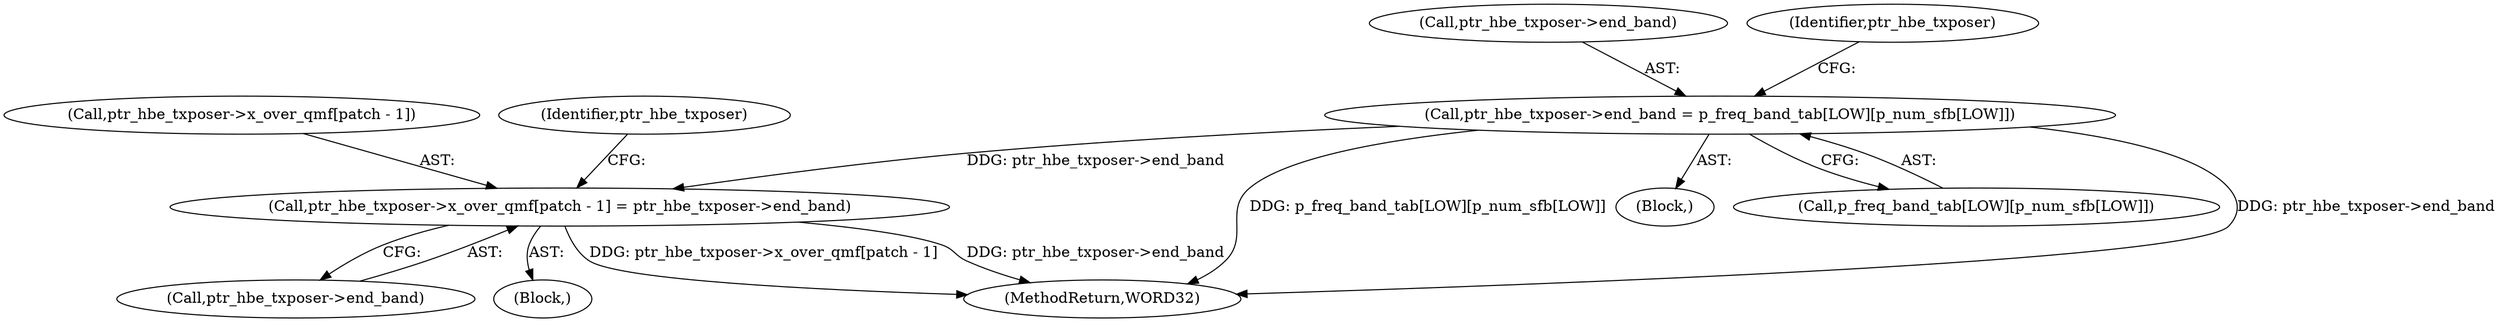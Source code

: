 digraph "0_Android_04e8cd58f075bec5892e369c8deebca9c67e855c_4@array" {
"1000124" [label="(Call,ptr_hbe_txposer->end_band = p_freq_band_tab[LOW][p_num_sfb[LOW]])"];
"1000540" [label="(Call,ptr_hbe_txposer->x_over_qmf[patch - 1] = ptr_hbe_txposer->end_band)"];
"1000539" [label="(Block,)"];
"1000125" [label="(Call,ptr_hbe_txposer->end_band)"];
"1000124" [label="(Call,ptr_hbe_txposer->end_band = p_freq_band_tab[LOW][p_num_sfb[LOW]])"];
"1000571" [label="(MethodReturn,WORD32)"];
"1000548" [label="(Call,ptr_hbe_txposer->end_band)"];
"1000541" [label="(Call,ptr_hbe_txposer->x_over_qmf[patch - 1])"];
"1000114" [label="(Block,)"];
"1000128" [label="(Call,p_freq_band_tab[LOW][p_num_sfb[LOW]])"];
"1000137" [label="(Identifier,ptr_hbe_txposer)"];
"1000553" [label="(Identifier,ptr_hbe_txposer)"];
"1000540" [label="(Call,ptr_hbe_txposer->x_over_qmf[patch - 1] = ptr_hbe_txposer->end_band)"];
"1000124" -> "1000114"  [label="AST: "];
"1000124" -> "1000128"  [label="CFG: "];
"1000125" -> "1000124"  [label="AST: "];
"1000128" -> "1000124"  [label="AST: "];
"1000137" -> "1000124"  [label="CFG: "];
"1000124" -> "1000571"  [label="DDG: ptr_hbe_txposer->end_band"];
"1000124" -> "1000571"  [label="DDG: p_freq_band_tab[LOW][p_num_sfb[LOW]]"];
"1000124" -> "1000540"  [label="DDG: ptr_hbe_txposer->end_band"];
"1000540" -> "1000539"  [label="AST: "];
"1000540" -> "1000548"  [label="CFG: "];
"1000541" -> "1000540"  [label="AST: "];
"1000548" -> "1000540"  [label="AST: "];
"1000553" -> "1000540"  [label="CFG: "];
"1000540" -> "1000571"  [label="DDG: ptr_hbe_txposer->end_band"];
"1000540" -> "1000571"  [label="DDG: ptr_hbe_txposer->x_over_qmf[patch - 1]"];
}
